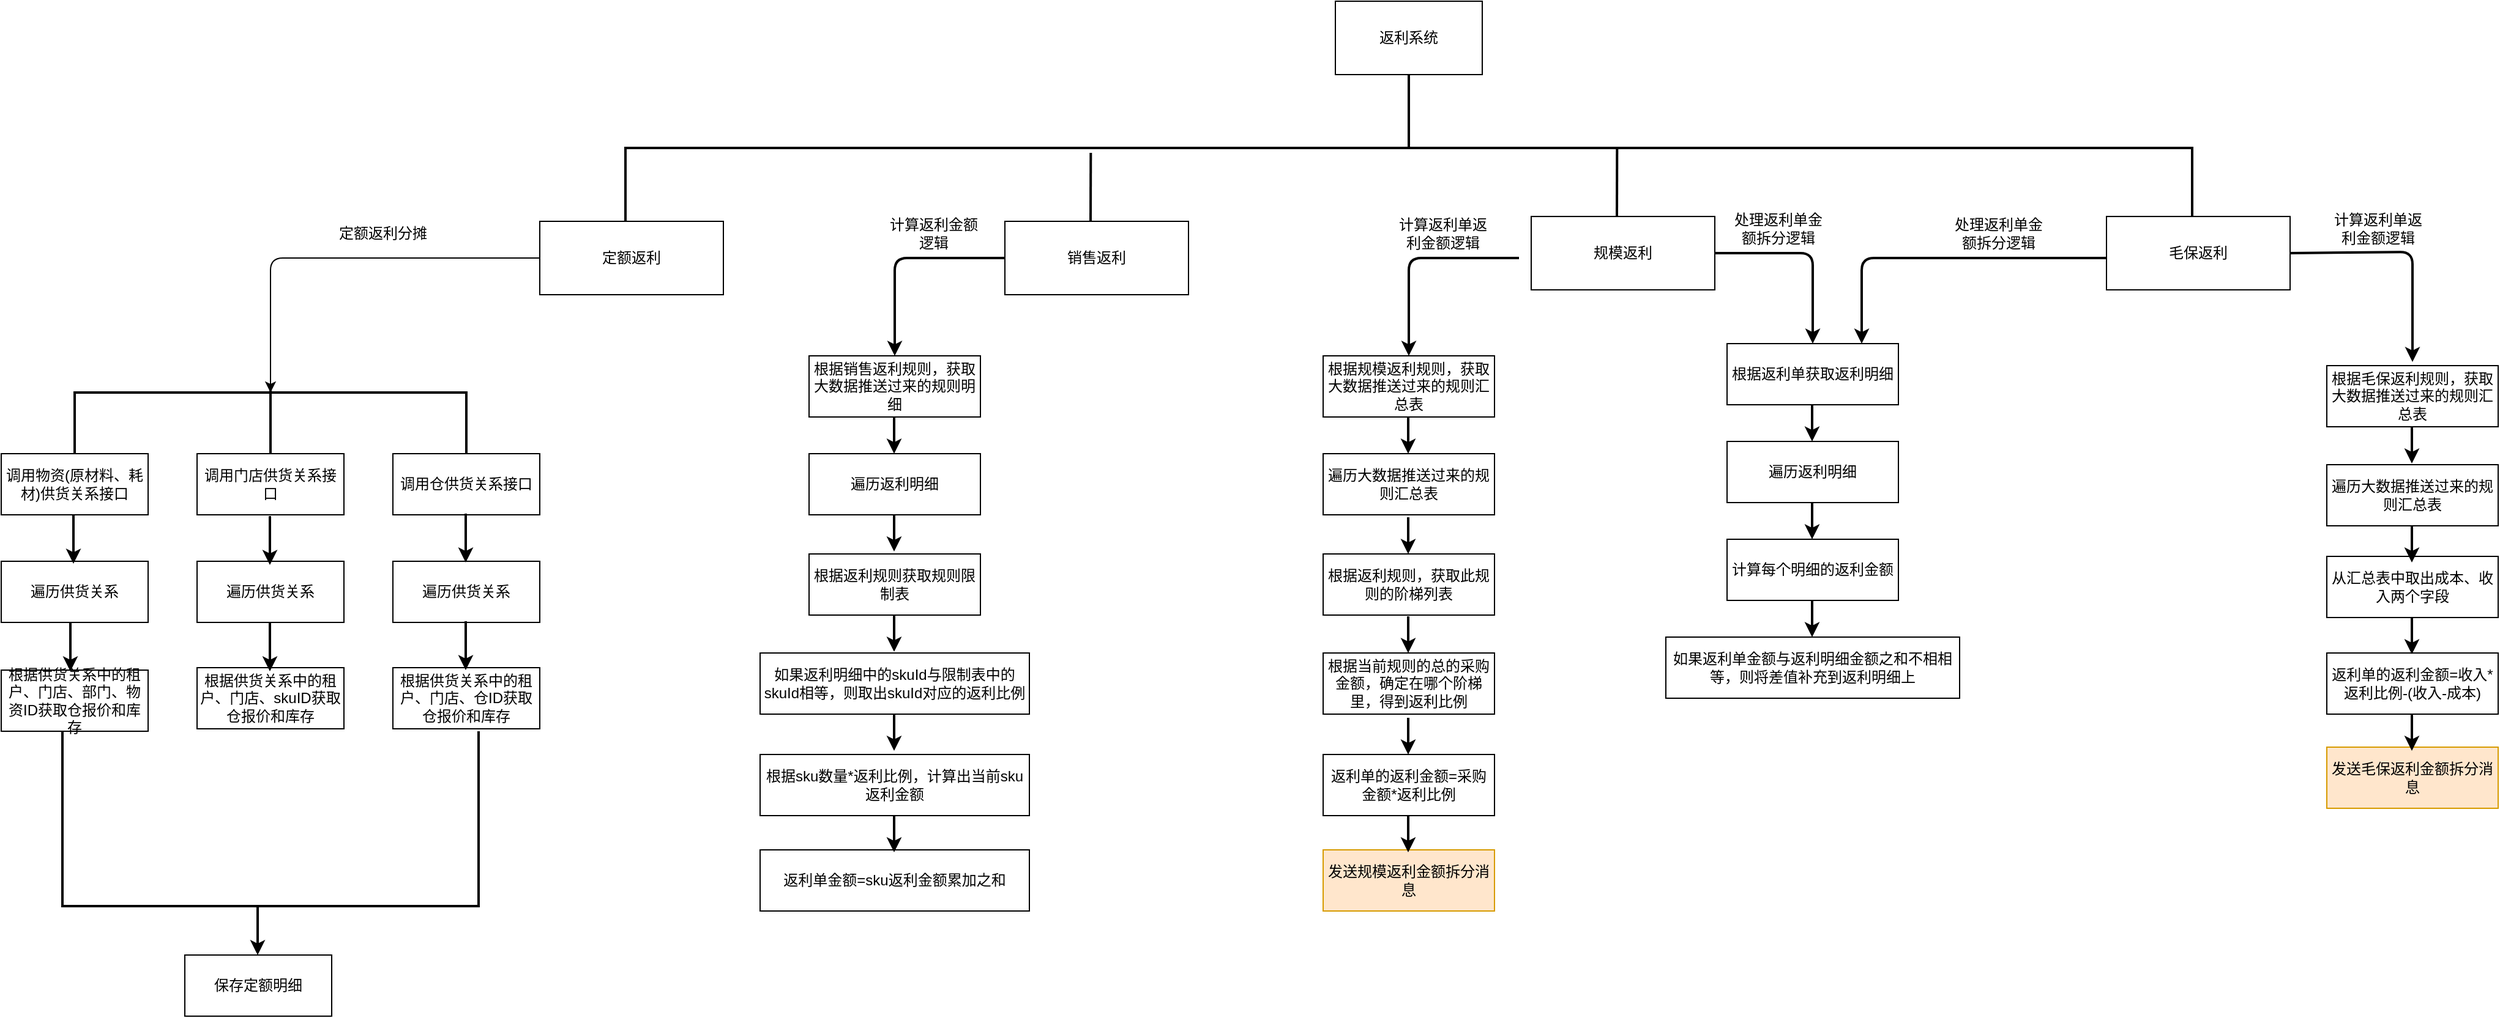 <mxfile version="12.4.3" type="github" pages="1">
  <diagram id="AgFi96pMuozTw7vKlUR_" name="Page-1">
    <mxGraphModel dx="1956" dy="746" grid="1" gridSize="10" guides="1" tooltips="1" connect="1" arrows="1" fold="1" page="1" pageScale="1" pageWidth="827" pageHeight="1169" math="0" shadow="0">
      <root>
        <mxCell id="0"/>
        <mxCell id="1" parent="0"/>
        <mxCell id="lm9AEygw_mZnJKfXNgVs-1" value="返利系统" style="rounded=0;whiteSpace=wrap;html=1;" vertex="1" parent="1">
          <mxGeometry x="320" y="160" width="120" height="60" as="geometry"/>
        </mxCell>
        <mxCell id="lm9AEygw_mZnJKfXNgVs-2" value="" style="strokeWidth=2;html=1;shape=mxgraph.flowchart.annotation_2;align=left;labelPosition=right;pointerEvents=1;direction=south;" vertex="1" parent="1">
          <mxGeometry x="-260" y="220" width="1280" height="120" as="geometry"/>
        </mxCell>
        <mxCell id="lm9AEygw_mZnJKfXNgVs-3" value="定额返利" style="rounded=0;whiteSpace=wrap;html=1;" vertex="1" parent="1">
          <mxGeometry x="-330" y="340" width="150" height="60" as="geometry"/>
        </mxCell>
        <mxCell id="lm9AEygw_mZnJKfXNgVs-7" value="定额返利分摊" style="text;html=1;strokeColor=none;fillColor=none;align=center;verticalAlign=middle;whiteSpace=wrap;rounded=0;" vertex="1" parent="1">
          <mxGeometry x="-500" y="340" width="84" height="20" as="geometry"/>
        </mxCell>
        <mxCell id="lm9AEygw_mZnJKfXNgVs-9" value="" style="strokeWidth=2;html=1;shape=mxgraph.flowchart.annotation_1;align=left;pointerEvents=1;direction=south;" vertex="1" parent="1">
          <mxGeometry x="-710" y="480" width="320" height="50" as="geometry"/>
        </mxCell>
        <mxCell id="lm9AEygw_mZnJKfXNgVs-10" value="调用物资(原材料、耗材)供货关系接口" style="rounded=0;whiteSpace=wrap;html=1;" vertex="1" parent="1">
          <mxGeometry x="-770" y="530" width="120" height="50" as="geometry"/>
        </mxCell>
        <mxCell id="lm9AEygw_mZnJKfXNgVs-11" value="" style="endArrow=classic;html=1;exitX=0;exitY=0.5;exitDx=0;exitDy=0;entryX=0;entryY=0.5;entryDx=0;entryDy=0;entryPerimeter=0;" edge="1" parent="1" source="lm9AEygw_mZnJKfXNgVs-3" target="lm9AEygw_mZnJKfXNgVs-9">
          <mxGeometry width="50" height="50" relative="1" as="geometry">
            <mxPoint x="-570" y="480" as="sourcePoint"/>
            <mxPoint x="-549" y="470" as="targetPoint"/>
            <Array as="points">
              <mxPoint x="-550" y="370"/>
            </Array>
          </mxGeometry>
        </mxCell>
        <mxCell id="lm9AEygw_mZnJKfXNgVs-13" value="" style="endArrow=none;html=1;exitX=1.6;exitY=0.5;exitDx=0;exitDy=0;exitPerimeter=0;strokeWidth=2;" edge="1" parent="1">
          <mxGeometry width="50" height="50" relative="1" as="geometry">
            <mxPoint x="-550" y="536" as="sourcePoint"/>
            <mxPoint x="-550" y="476" as="targetPoint"/>
          </mxGeometry>
        </mxCell>
        <mxCell id="lm9AEygw_mZnJKfXNgVs-14" value="调用门店供货关系接口" style="rounded=0;whiteSpace=wrap;html=1;" vertex="1" parent="1">
          <mxGeometry x="-610" y="530" width="120" height="50" as="geometry"/>
        </mxCell>
        <mxCell id="lm9AEygw_mZnJKfXNgVs-15" value="调用仓供货关系接口" style="rounded=0;whiteSpace=wrap;html=1;" vertex="1" parent="1">
          <mxGeometry x="-450" y="530" width="120" height="50" as="geometry"/>
        </mxCell>
        <mxCell id="lm9AEygw_mZnJKfXNgVs-16" value="遍历供货关系" style="rounded=0;whiteSpace=wrap;html=1;" vertex="1" parent="1">
          <mxGeometry x="-770" y="618" width="120" height="50" as="geometry"/>
        </mxCell>
        <mxCell id="lm9AEygw_mZnJKfXNgVs-17" value="根据供货关系中的租户、门店、部门、物资ID获取仓报价和库存" style="rounded=0;whiteSpace=wrap;html=1;" vertex="1" parent="1">
          <mxGeometry x="-770" y="707" width="120" height="50" as="geometry"/>
        </mxCell>
        <mxCell id="lm9AEygw_mZnJKfXNgVs-18" value="遍历供货关系" style="rounded=0;whiteSpace=wrap;html=1;" vertex="1" parent="1">
          <mxGeometry x="-610" y="618" width="120" height="50" as="geometry"/>
        </mxCell>
        <mxCell id="lm9AEygw_mZnJKfXNgVs-19" value="遍历供货关系" style="rounded=0;whiteSpace=wrap;html=1;" vertex="1" parent="1">
          <mxGeometry x="-450" y="618" width="120" height="50" as="geometry"/>
        </mxCell>
        <mxCell id="lm9AEygw_mZnJKfXNgVs-20" value="根据供货关系中的租户、门店、skuID获取仓报价和库存" style="rounded=0;whiteSpace=wrap;html=1;" vertex="1" parent="1">
          <mxGeometry x="-610" y="705" width="120" height="50" as="geometry"/>
        </mxCell>
        <mxCell id="lm9AEygw_mZnJKfXNgVs-21" value="根据供货关系中的租户、门店、仓ID获取仓报价和库存" style="rounded=0;whiteSpace=wrap;html=1;" vertex="1" parent="1">
          <mxGeometry x="-450" y="705" width="120" height="50" as="geometry"/>
        </mxCell>
        <mxCell id="lm9AEygw_mZnJKfXNgVs-22" value="" style="endArrow=classic;html=1;strokeWidth=2;" edge="1" parent="1">
          <mxGeometry width="50" height="50" relative="1" as="geometry">
            <mxPoint x="-711" y="580" as="sourcePoint"/>
            <mxPoint x="-711" y="620" as="targetPoint"/>
          </mxGeometry>
        </mxCell>
        <mxCell id="lm9AEygw_mZnJKfXNgVs-23" value="" style="endArrow=classic;html=1;strokeWidth=2;" edge="1" parent="1">
          <mxGeometry width="50" height="50" relative="1" as="geometry">
            <mxPoint x="-550.5" y="581" as="sourcePoint"/>
            <mxPoint x="-550.5" y="621" as="targetPoint"/>
          </mxGeometry>
        </mxCell>
        <mxCell id="lm9AEygw_mZnJKfXNgVs-24" value="" style="endArrow=classic;html=1;strokeWidth=2;" edge="1" parent="1">
          <mxGeometry width="50" height="50" relative="1" as="geometry">
            <mxPoint x="-390.5" y="579" as="sourcePoint"/>
            <mxPoint x="-390.5" y="619" as="targetPoint"/>
          </mxGeometry>
        </mxCell>
        <mxCell id="lm9AEygw_mZnJKfXNgVs-25" value="" style="endArrow=classic;html=1;strokeWidth=2;" edge="1" parent="1">
          <mxGeometry width="50" height="50" relative="1" as="geometry">
            <mxPoint x="-713.5" y="668" as="sourcePoint"/>
            <mxPoint x="-713.5" y="708" as="targetPoint"/>
          </mxGeometry>
        </mxCell>
        <mxCell id="lm9AEygw_mZnJKfXNgVs-26" value="" style="endArrow=classic;html=1;strokeWidth=2;" edge="1" parent="1">
          <mxGeometry width="50" height="50" relative="1" as="geometry">
            <mxPoint x="-550.5" y="668" as="sourcePoint"/>
            <mxPoint x="-550.5" y="708" as="targetPoint"/>
          </mxGeometry>
        </mxCell>
        <mxCell id="lm9AEygw_mZnJKfXNgVs-27" value="" style="endArrow=classic;html=1;strokeWidth=2;" edge="1" parent="1">
          <mxGeometry width="50" height="50" relative="1" as="geometry">
            <mxPoint x="-390.5" y="667" as="sourcePoint"/>
            <mxPoint x="-390.5" y="707" as="targetPoint"/>
          </mxGeometry>
        </mxCell>
        <mxCell id="lm9AEygw_mZnJKfXNgVs-28" value="" style="strokeWidth=2;html=1;shape=mxgraph.flowchart.annotation_1;align=left;pointerEvents=1;direction=north;" vertex="1" parent="1">
          <mxGeometry x="-720" y="757" width="340" height="143" as="geometry"/>
        </mxCell>
        <mxCell id="lm9AEygw_mZnJKfXNgVs-29" value="保存定额明细" style="rounded=0;whiteSpace=wrap;html=1;" vertex="1" parent="1">
          <mxGeometry x="-620" y="940" width="120" height="50" as="geometry"/>
        </mxCell>
        <mxCell id="lm9AEygw_mZnJKfXNgVs-30" value="" style="endArrow=classic;html=1;strokeWidth=2;" edge="1" parent="1">
          <mxGeometry width="50" height="50" relative="1" as="geometry">
            <mxPoint x="-560.5" y="900" as="sourcePoint"/>
            <mxPoint x="-560.5" y="940" as="targetPoint"/>
          </mxGeometry>
        </mxCell>
        <mxCell id="lm9AEygw_mZnJKfXNgVs-31" value="销售返利" style="rounded=0;whiteSpace=wrap;html=1;" vertex="1" parent="1">
          <mxGeometry x="50" y="340" width="150" height="60" as="geometry"/>
        </mxCell>
        <mxCell id="lm9AEygw_mZnJKfXNgVs-32" value="" style="endArrow=none;html=1;strokeWidth=2;entryX=0.533;entryY=0.703;entryDx=0;entryDy=0;entryPerimeter=0;" edge="1" parent="1" target="lm9AEygw_mZnJKfXNgVs-2">
          <mxGeometry width="50" height="50" relative="1" as="geometry">
            <mxPoint x="120" y="340" as="sourcePoint"/>
            <mxPoint x="120" y="290" as="targetPoint"/>
          </mxGeometry>
        </mxCell>
        <mxCell id="lm9AEygw_mZnJKfXNgVs-33" value="根据销售返利规则，获取大数据推送过来的规则明细" style="rounded=0;whiteSpace=wrap;html=1;" vertex="1" parent="1">
          <mxGeometry x="-110" y="450" width="140" height="50" as="geometry"/>
        </mxCell>
        <mxCell id="lm9AEygw_mZnJKfXNgVs-34" value="遍历返利明细" style="rounded=0;whiteSpace=wrap;html=1;" vertex="1" parent="1">
          <mxGeometry x="-110" y="530" width="140" height="50" as="geometry"/>
        </mxCell>
        <mxCell id="lm9AEygw_mZnJKfXNgVs-35" value="根据返利规则获取规则限制表" style="rounded=0;whiteSpace=wrap;html=1;" vertex="1" parent="1">
          <mxGeometry x="-110" y="612" width="140" height="50" as="geometry"/>
        </mxCell>
        <mxCell id="lm9AEygw_mZnJKfXNgVs-36" value="如果返利明细中的skuId与限制表中的skuId相等，则取出skuId对应的返利比例" style="rounded=0;whiteSpace=wrap;html=1;" vertex="1" parent="1">
          <mxGeometry x="-150" y="693" width="220" height="50" as="geometry"/>
        </mxCell>
        <mxCell id="lm9AEygw_mZnJKfXNgVs-37" value="根据sku数量*返利比例，计算出当前sku返利金额" style="rounded=0;whiteSpace=wrap;html=1;" vertex="1" parent="1">
          <mxGeometry x="-150" y="776" width="220" height="50" as="geometry"/>
        </mxCell>
        <mxCell id="lm9AEygw_mZnJKfXNgVs-38" value="返利单金额=sku返利金额累加之和" style="rounded=0;whiteSpace=wrap;html=1;" vertex="1" parent="1">
          <mxGeometry x="-150" y="854" width="220" height="50" as="geometry"/>
        </mxCell>
        <mxCell id="lm9AEygw_mZnJKfXNgVs-39" value="" style="endArrow=classic;html=1;strokeWidth=2;exitX=0;exitY=0.5;exitDx=0;exitDy=0;entryX=0.5;entryY=0;entryDx=0;entryDy=0;" edge="1" parent="1" source="lm9AEygw_mZnJKfXNgVs-31" target="lm9AEygw_mZnJKfXNgVs-33">
          <mxGeometry width="50" height="50" relative="1" as="geometry">
            <mxPoint x="-190" y="470" as="sourcePoint"/>
            <mxPoint x="-40" y="440" as="targetPoint"/>
            <Array as="points">
              <mxPoint x="-40" y="370"/>
            </Array>
          </mxGeometry>
        </mxCell>
        <mxCell id="lm9AEygw_mZnJKfXNgVs-40" value="" style="endArrow=classic;html=1;strokeWidth=2;" edge="1" parent="1">
          <mxGeometry width="50" height="50" relative="1" as="geometry">
            <mxPoint x="-40.5" y="500" as="sourcePoint"/>
            <mxPoint x="-40.5" y="530" as="targetPoint"/>
          </mxGeometry>
        </mxCell>
        <mxCell id="lm9AEygw_mZnJKfXNgVs-41" value="" style="endArrow=classic;html=1;strokeWidth=2;" edge="1" parent="1">
          <mxGeometry width="50" height="50" relative="1" as="geometry">
            <mxPoint x="-40.5" y="580" as="sourcePoint"/>
            <mxPoint x="-40.5" y="610" as="targetPoint"/>
          </mxGeometry>
        </mxCell>
        <mxCell id="lm9AEygw_mZnJKfXNgVs-42" value="" style="endArrow=classic;html=1;strokeWidth=2;" edge="1" parent="1">
          <mxGeometry width="50" height="50" relative="1" as="geometry">
            <mxPoint x="-40.5" y="662" as="sourcePoint"/>
            <mxPoint x="-40.5" y="692" as="targetPoint"/>
          </mxGeometry>
        </mxCell>
        <mxCell id="lm9AEygw_mZnJKfXNgVs-43" value="" style="endArrow=classic;html=1;strokeWidth=2;" edge="1" parent="1">
          <mxGeometry width="50" height="50" relative="1" as="geometry">
            <mxPoint x="-40.5" y="743" as="sourcePoint"/>
            <mxPoint x="-40.5" y="773" as="targetPoint"/>
          </mxGeometry>
        </mxCell>
        <mxCell id="lm9AEygw_mZnJKfXNgVs-44" value="" style="endArrow=classic;html=1;strokeWidth=2;" edge="1" parent="1">
          <mxGeometry width="50" height="50" relative="1" as="geometry">
            <mxPoint x="-40.5" y="826" as="sourcePoint"/>
            <mxPoint x="-40.5" y="856" as="targetPoint"/>
          </mxGeometry>
        </mxCell>
        <mxCell id="lm9AEygw_mZnJKfXNgVs-45" value="计算返利金额逻辑" style="text;html=1;strokeColor=none;fillColor=none;align=center;verticalAlign=middle;whiteSpace=wrap;rounded=0;" vertex="1" parent="1">
          <mxGeometry x="-50" y="340" width="84" height="20" as="geometry"/>
        </mxCell>
        <mxCell id="lm9AEygw_mZnJKfXNgVs-46" value="规模返利" style="rounded=0;whiteSpace=wrap;html=1;" vertex="1" parent="1">
          <mxGeometry x="480" y="336.04" width="150" height="60" as="geometry"/>
        </mxCell>
        <mxCell id="lm9AEygw_mZnJKfXNgVs-47" value="" style="endArrow=none;html=1;strokeWidth=2;entryX=0.533;entryY=0.703;entryDx=0;entryDy=0;entryPerimeter=0;" edge="1" parent="1">
          <mxGeometry width="50" height="50" relative="1" as="geometry">
            <mxPoint x="550" y="336.04" as="sourcePoint"/>
            <mxPoint x="550.16" y="280.0" as="targetPoint"/>
          </mxGeometry>
        </mxCell>
        <mxCell id="lm9AEygw_mZnJKfXNgVs-48" value="根据规模返利规则，获取大数据推送过来的规则汇总表" style="rounded=0;whiteSpace=wrap;html=1;" vertex="1" parent="1">
          <mxGeometry x="310" y="450" width="140" height="50" as="geometry"/>
        </mxCell>
        <mxCell id="lm9AEygw_mZnJKfXNgVs-49" value="遍历大数据推送过来的规则汇总表" style="rounded=0;whiteSpace=wrap;html=1;" vertex="1" parent="1">
          <mxGeometry x="310" y="530" width="140" height="50" as="geometry"/>
        </mxCell>
        <mxCell id="lm9AEygw_mZnJKfXNgVs-50" value="根据返利规则，获取此规则的阶梯列表" style="rounded=0;whiteSpace=wrap;html=1;" vertex="1" parent="1">
          <mxGeometry x="310" y="612" width="140" height="50" as="geometry"/>
        </mxCell>
        <mxCell id="lm9AEygw_mZnJKfXNgVs-51" value="根据当前规则的总的采购金额，确定在哪个阶梯里，得到返利比例" style="rounded=0;whiteSpace=wrap;html=1;" vertex="1" parent="1">
          <mxGeometry x="310" y="693" width="140" height="50" as="geometry"/>
        </mxCell>
        <mxCell id="lm9AEygw_mZnJKfXNgVs-52" value="返利单的返利金额=采购金额*返利比例" style="rounded=0;whiteSpace=wrap;html=1;" vertex="1" parent="1">
          <mxGeometry x="310" y="776" width="140" height="50" as="geometry"/>
        </mxCell>
        <mxCell id="lm9AEygw_mZnJKfXNgVs-53" value="发送规模返利金额拆分消息" style="rounded=0;whiteSpace=wrap;html=1;fillColor=#ffe6cc;strokeColor=#d79b00;" vertex="1" parent="1">
          <mxGeometry x="310" y="854" width="140" height="50" as="geometry"/>
        </mxCell>
        <mxCell id="lm9AEygw_mZnJKfXNgVs-54" value="" style="endArrow=classic;html=1;strokeWidth=2;exitX=0;exitY=0.5;exitDx=0;exitDy=0;entryX=0.5;entryY=0;entryDx=0;entryDy=0;" edge="1" parent="1">
          <mxGeometry width="50" height="50" relative="1" as="geometry">
            <mxPoint x="470" y="370" as="sourcePoint"/>
            <mxPoint x="380" y="450" as="targetPoint"/>
            <Array as="points">
              <mxPoint x="380" y="370"/>
            </Array>
          </mxGeometry>
        </mxCell>
        <mxCell id="lm9AEygw_mZnJKfXNgVs-55" value="计算返利单返利金额逻辑" style="text;html=1;strokeColor=none;fillColor=none;align=center;verticalAlign=middle;whiteSpace=wrap;rounded=0;" vertex="1" parent="1">
          <mxGeometry x="366" y="340" width="84" height="20" as="geometry"/>
        </mxCell>
        <mxCell id="lm9AEygw_mZnJKfXNgVs-56" value="" style="endArrow=classic;html=1;strokeWidth=2;" edge="1" parent="1">
          <mxGeometry width="50" height="50" relative="1" as="geometry">
            <mxPoint x="379.5" y="500" as="sourcePoint"/>
            <mxPoint x="379.5" y="530" as="targetPoint"/>
          </mxGeometry>
        </mxCell>
        <mxCell id="lm9AEygw_mZnJKfXNgVs-57" value="" style="endArrow=classic;html=1;strokeWidth=2;" edge="1" parent="1">
          <mxGeometry width="50" height="50" relative="1" as="geometry">
            <mxPoint x="379.5" y="582" as="sourcePoint"/>
            <mxPoint x="379.5" y="612" as="targetPoint"/>
          </mxGeometry>
        </mxCell>
        <mxCell id="lm9AEygw_mZnJKfXNgVs-58" value="" style="endArrow=classic;html=1;strokeWidth=2;" edge="1" parent="1">
          <mxGeometry width="50" height="50" relative="1" as="geometry">
            <mxPoint x="379.5" y="663" as="sourcePoint"/>
            <mxPoint x="379.5" y="693" as="targetPoint"/>
          </mxGeometry>
        </mxCell>
        <mxCell id="lm9AEygw_mZnJKfXNgVs-59" value="" style="endArrow=classic;html=1;strokeWidth=2;" edge="1" parent="1">
          <mxGeometry width="50" height="50" relative="1" as="geometry">
            <mxPoint x="379.5" y="746" as="sourcePoint"/>
            <mxPoint x="379.5" y="776" as="targetPoint"/>
          </mxGeometry>
        </mxCell>
        <mxCell id="lm9AEygw_mZnJKfXNgVs-60" value="" style="endArrow=classic;html=1;strokeWidth=2;" edge="1" parent="1">
          <mxGeometry width="50" height="50" relative="1" as="geometry">
            <mxPoint x="379.5" y="826" as="sourcePoint"/>
            <mxPoint x="379.5" y="856" as="targetPoint"/>
          </mxGeometry>
        </mxCell>
        <mxCell id="lm9AEygw_mZnJKfXNgVs-61" value="根据返利单获取返利明细" style="rounded=0;whiteSpace=wrap;html=1;" vertex="1" parent="1">
          <mxGeometry x="640" y="440" width="140" height="50" as="geometry"/>
        </mxCell>
        <mxCell id="lm9AEygw_mZnJKfXNgVs-63" value="" style="endArrow=classic;html=1;strokeWidth=2;exitX=1;exitY=0.5;exitDx=0;exitDy=0;entryX=0.5;entryY=0;entryDx=0;entryDy=0;" edge="1" parent="1" source="lm9AEygw_mZnJKfXNgVs-46" target="lm9AEygw_mZnJKfXNgVs-61">
          <mxGeometry width="50" height="50" relative="1" as="geometry">
            <mxPoint x="670" y="410" as="sourcePoint"/>
            <mxPoint x="720" y="360" as="targetPoint"/>
            <Array as="points">
              <mxPoint x="710" y="366"/>
            </Array>
          </mxGeometry>
        </mxCell>
        <mxCell id="lm9AEygw_mZnJKfXNgVs-64" value="处理返利单金额拆分逻辑" style="text;html=1;strokeColor=none;fillColor=none;align=center;verticalAlign=middle;whiteSpace=wrap;rounded=0;" vertex="1" parent="1">
          <mxGeometry x="640" y="336.04" width="84" height="20" as="geometry"/>
        </mxCell>
        <mxCell id="lm9AEygw_mZnJKfXNgVs-65" value="遍历返利明细" style="rounded=0;whiteSpace=wrap;html=1;" vertex="1" parent="1">
          <mxGeometry x="640" y="520" width="140" height="50" as="geometry"/>
        </mxCell>
        <mxCell id="lm9AEygw_mZnJKfXNgVs-66" value="计算每个明细的返利金额" style="rounded=0;whiteSpace=wrap;html=1;" vertex="1" parent="1">
          <mxGeometry x="640" y="600" width="140" height="50" as="geometry"/>
        </mxCell>
        <mxCell id="lm9AEygw_mZnJKfXNgVs-67" value="如果返利单金额与返利明细金额之和不相相等，则将差值补充到返利明细上" style="rounded=0;whiteSpace=wrap;html=1;" vertex="1" parent="1">
          <mxGeometry x="590" y="680" width="240" height="50" as="geometry"/>
        </mxCell>
        <mxCell id="lm9AEygw_mZnJKfXNgVs-68" value="" style="endArrow=classic;html=1;strokeWidth=2;" edge="1" parent="1">
          <mxGeometry width="50" height="50" relative="1" as="geometry">
            <mxPoint x="709.5" y="490" as="sourcePoint"/>
            <mxPoint x="709.5" y="520" as="targetPoint"/>
          </mxGeometry>
        </mxCell>
        <mxCell id="lm9AEygw_mZnJKfXNgVs-69" value="" style="endArrow=classic;html=1;strokeWidth=2;" edge="1" parent="1">
          <mxGeometry width="50" height="50" relative="1" as="geometry">
            <mxPoint x="709.5" y="570" as="sourcePoint"/>
            <mxPoint x="709.5" y="600" as="targetPoint"/>
          </mxGeometry>
        </mxCell>
        <mxCell id="lm9AEygw_mZnJKfXNgVs-70" value="" style="endArrow=classic;html=1;strokeWidth=2;" edge="1" parent="1">
          <mxGeometry width="50" height="50" relative="1" as="geometry">
            <mxPoint x="709.5" y="650" as="sourcePoint"/>
            <mxPoint x="709.5" y="680" as="targetPoint"/>
          </mxGeometry>
        </mxCell>
        <mxCell id="lm9AEygw_mZnJKfXNgVs-71" value="毛保返利" style="rounded=0;whiteSpace=wrap;html=1;" vertex="1" parent="1">
          <mxGeometry x="950" y="336.04" width="150" height="60" as="geometry"/>
        </mxCell>
        <mxCell id="lm9AEygw_mZnJKfXNgVs-72" value="根据毛保返利规则，获取大数据推送过来的规则汇总表" style="rounded=0;whiteSpace=wrap;html=1;" vertex="1" parent="1">
          <mxGeometry x="1130" y="458" width="140" height="50" as="geometry"/>
        </mxCell>
        <mxCell id="lm9AEygw_mZnJKfXNgVs-73" value="" style="endArrow=classic;html=1;strokeWidth=2;entryX=0.5;entryY=0;entryDx=0;entryDy=0;" edge="1" parent="1">
          <mxGeometry width="50" height="50" relative="1" as="geometry">
            <mxPoint x="950" y="370" as="sourcePoint"/>
            <mxPoint x="750" y="440" as="targetPoint"/>
            <Array as="points">
              <mxPoint x="750" y="370"/>
            </Array>
          </mxGeometry>
        </mxCell>
        <mxCell id="lm9AEygw_mZnJKfXNgVs-74" value="处理返利单金额拆分逻辑" style="text;html=1;strokeColor=none;fillColor=none;align=center;verticalAlign=middle;whiteSpace=wrap;rounded=0;" vertex="1" parent="1">
          <mxGeometry x="820" y="340" width="84" height="20" as="geometry"/>
        </mxCell>
        <mxCell id="lm9AEygw_mZnJKfXNgVs-75" value="从汇总表中取出成本、收入两个字段" style="rounded=0;whiteSpace=wrap;html=1;" vertex="1" parent="1">
          <mxGeometry x="1130" y="614" width="140" height="50" as="geometry"/>
        </mxCell>
        <mxCell id="lm9AEygw_mZnJKfXNgVs-76" value="遍历大数据推送过来的规则汇总表" style="rounded=0;whiteSpace=wrap;html=1;" vertex="1" parent="1">
          <mxGeometry x="1130" y="539" width="140" height="50" as="geometry"/>
        </mxCell>
        <mxCell id="lm9AEygw_mZnJKfXNgVs-77" value="返利单的返利金额=收入*返利比例-(收入-成本)" style="rounded=0;whiteSpace=wrap;html=1;" vertex="1" parent="1">
          <mxGeometry x="1130" y="693" width="140" height="50" as="geometry"/>
        </mxCell>
        <mxCell id="lm9AEygw_mZnJKfXNgVs-78" value="发送毛保返利金额拆分消息" style="rounded=0;whiteSpace=wrap;html=1;fillColor=#ffe6cc;strokeColor=#d79b00;" vertex="1" parent="1">
          <mxGeometry x="1130" y="770" width="140" height="50" as="geometry"/>
        </mxCell>
        <mxCell id="lm9AEygw_mZnJKfXNgVs-79" value="" style="endArrow=classic;html=1;strokeWidth=2;exitX=1;exitY=0.5;exitDx=0;exitDy=0;" edge="1" parent="1" source="lm9AEygw_mZnJKfXNgVs-71">
          <mxGeometry width="50" height="50" relative="1" as="geometry">
            <mxPoint x="1120" y="365.04" as="sourcePoint"/>
            <mxPoint x="1200" y="455" as="targetPoint"/>
            <Array as="points">
              <mxPoint x="1200" y="365"/>
            </Array>
          </mxGeometry>
        </mxCell>
        <mxCell id="lm9AEygw_mZnJKfXNgVs-80" value="计算返利单返利金额逻辑" style="text;html=1;strokeColor=none;fillColor=none;align=center;verticalAlign=middle;whiteSpace=wrap;rounded=0;" vertex="1" parent="1">
          <mxGeometry x="1130" y="336.04" width="84" height="20" as="geometry"/>
        </mxCell>
        <mxCell id="lm9AEygw_mZnJKfXNgVs-81" value="" style="endArrow=classic;html=1;strokeWidth=2;" edge="1" parent="1">
          <mxGeometry width="50" height="50" relative="1" as="geometry">
            <mxPoint x="1199.5" y="508" as="sourcePoint"/>
            <mxPoint x="1199.5" y="538" as="targetPoint"/>
          </mxGeometry>
        </mxCell>
        <mxCell id="lm9AEygw_mZnJKfXNgVs-82" value="" style="endArrow=classic;html=1;strokeWidth=2;" edge="1" parent="1">
          <mxGeometry width="50" height="50" relative="1" as="geometry">
            <mxPoint x="1199.5" y="589" as="sourcePoint"/>
            <mxPoint x="1199.5" y="619" as="targetPoint"/>
          </mxGeometry>
        </mxCell>
        <mxCell id="lm9AEygw_mZnJKfXNgVs-83" value="" style="endArrow=classic;html=1;strokeWidth=2;" edge="1" parent="1">
          <mxGeometry width="50" height="50" relative="1" as="geometry">
            <mxPoint x="1199.5" y="664" as="sourcePoint"/>
            <mxPoint x="1199.5" y="694" as="targetPoint"/>
          </mxGeometry>
        </mxCell>
        <mxCell id="lm9AEygw_mZnJKfXNgVs-84" value="" style="endArrow=classic;html=1;strokeWidth=2;" edge="1" parent="1">
          <mxGeometry width="50" height="50" relative="1" as="geometry">
            <mxPoint x="1199.5" y="743" as="sourcePoint"/>
            <mxPoint x="1199.5" y="773" as="targetPoint"/>
          </mxGeometry>
        </mxCell>
      </root>
    </mxGraphModel>
  </diagram>
</mxfile>
